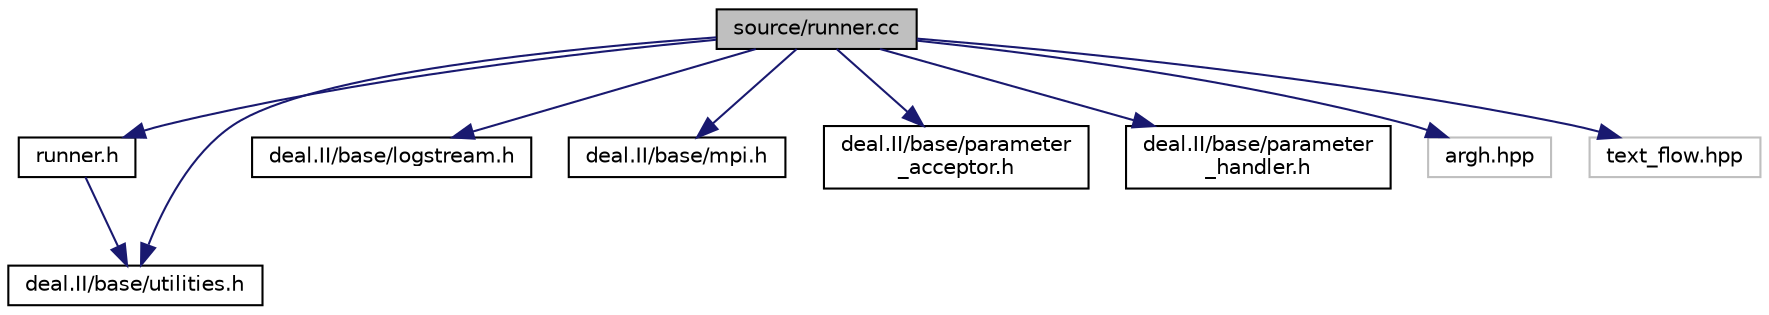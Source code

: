 digraph "source/runner.cc"
{
 // LATEX_PDF_SIZE
  bgcolor="transparent";
  edge [fontname="Helvetica",fontsize="10",labelfontname="Helvetica",labelfontsize="10"];
  node [fontname="Helvetica",fontsize="10",shape=record];
  Node1 [label="source/runner.cc",height=0.2,width=0.4,color="black", fillcolor="grey75", style="filled", fontcolor="black",tooltip=" "];
  Node1 -> Node2 [color="midnightblue",fontsize="10",style="solid",fontname="Helvetica"];
  Node2 [label="runner.h",height=0.2,width=0.4,color="black",URL="$runner_8h.html",tooltip=" "];
  Node2 -> Node3 [color="midnightblue",fontsize="10",style="solid",fontname="Helvetica"];
  Node3 [label="deal.II/base/utilities.h",height=0.2,width=0.4,color="black",URL="/__w/fsi-suite/fsi-suite/deal.tag$include_2deal_8II_2base_2utilities_8h.html.html",tooltip=" "];
  Node1 -> Node4 [color="midnightblue",fontsize="10",style="solid",fontname="Helvetica"];
  Node4 [label="deal.II/base/logstream.h",height=0.2,width=0.4,color="black",URL="/__w/fsi-suite/fsi-suite/deal.tag$logstream_8h.html.html",tooltip=" "];
  Node1 -> Node5 [color="midnightblue",fontsize="10",style="solid",fontname="Helvetica"];
  Node5 [label="deal.II/base/mpi.h",height=0.2,width=0.4,color="black",URL="/__w/fsi-suite/fsi-suite/deal.tag$mpi_8h.html.html",tooltip=" "];
  Node1 -> Node6 [color="midnightblue",fontsize="10",style="solid",fontname="Helvetica"];
  Node6 [label="deal.II/base/parameter\l_acceptor.h",height=0.2,width=0.4,color="black",URL="/__w/fsi-suite/fsi-suite/deal.tag$parameter__acceptor_8h.html.html",tooltip=" "];
  Node1 -> Node7 [color="midnightblue",fontsize="10",style="solid",fontname="Helvetica"];
  Node7 [label="deal.II/base/parameter\l_handler.h",height=0.2,width=0.4,color="black",URL="/__w/fsi-suite/fsi-suite/deal.tag$parameter__handler_8h.html.html",tooltip=" "];
  Node1 -> Node3 [color="midnightblue",fontsize="10",style="solid",fontname="Helvetica"];
  Node1 -> Node8 [color="midnightblue",fontsize="10",style="solid",fontname="Helvetica"];
  Node8 [label="argh.hpp",height=0.2,width=0.4,color="grey75",tooltip=" "];
  Node1 -> Node9 [color="midnightblue",fontsize="10",style="solid",fontname="Helvetica"];
  Node9 [label="text_flow.hpp",height=0.2,width=0.4,color="grey75",tooltip=" "];
}
